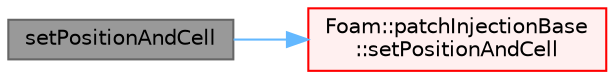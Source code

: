 digraph "setPositionAndCell"
{
 // LATEX_PDF_SIZE
  bgcolor="transparent";
  edge [fontname=Helvetica,fontsize=10,labelfontname=Helvetica,labelfontsize=10];
  node [fontname=Helvetica,fontsize=10,shape=box,height=0.2,width=0.4];
  rankdir="LR";
  Node1 [id="Node000001",label="setPositionAndCell",height=0.2,width=0.4,color="gray40", fillcolor="grey60", style="filled", fontcolor="black",tooltip=" "];
  Node1 -> Node2 [id="edge1_Node000001_Node000002",color="steelblue1",style="solid",tooltip=" "];
  Node2 [id="Node000002",label="Foam::patchInjectionBase\l::setPositionAndCell",height=0.2,width=0.4,color="red", fillcolor="#FFF0F0", style="filled",URL="$classFoam_1_1patchInjectionBase.html#ada225546381cd709f343bf1676169468",tooltip=" "];
}

